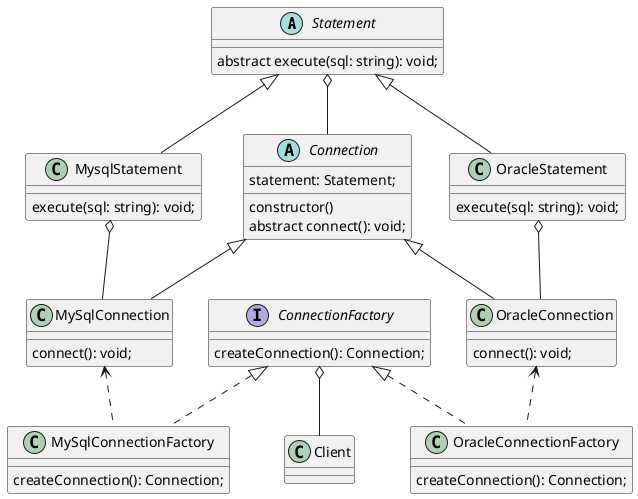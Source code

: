 @startuml Section1
abstract class Statement {
  abstract execute(sql: string): void;
}
class MysqlStatement extends Statement {
  execute(sql: string): void;
}
class OracleStatement extends Statement {
  execute(sql: string): void;
}
interface ConnectionFactory {
  createConnection(): Connection;
}
class MySqlConnectionFactory implements ConnectionFactory {
  createConnection(): Connection;
}
class OracleConnectionFactory implements ConnectionFactory {
  createConnection(): Connection;
}
abstract class Connection {
  statement: Statement;
  constructor()
  abstract connect(): void;
}
class MySqlConnection extends Connection {
  connect(): void;
}
class OracleConnection extends Connection {
  connect(): void;
}

MySqlConnection <.. MySqlConnectionFactory 
OracleConnection <.. OracleConnectionFactory 

MysqlStatement o-- MySqlConnection
OracleStatement o-- OracleConnection

class Client
Statement o--  Connection
ConnectionFactory o--  Client
@enduml